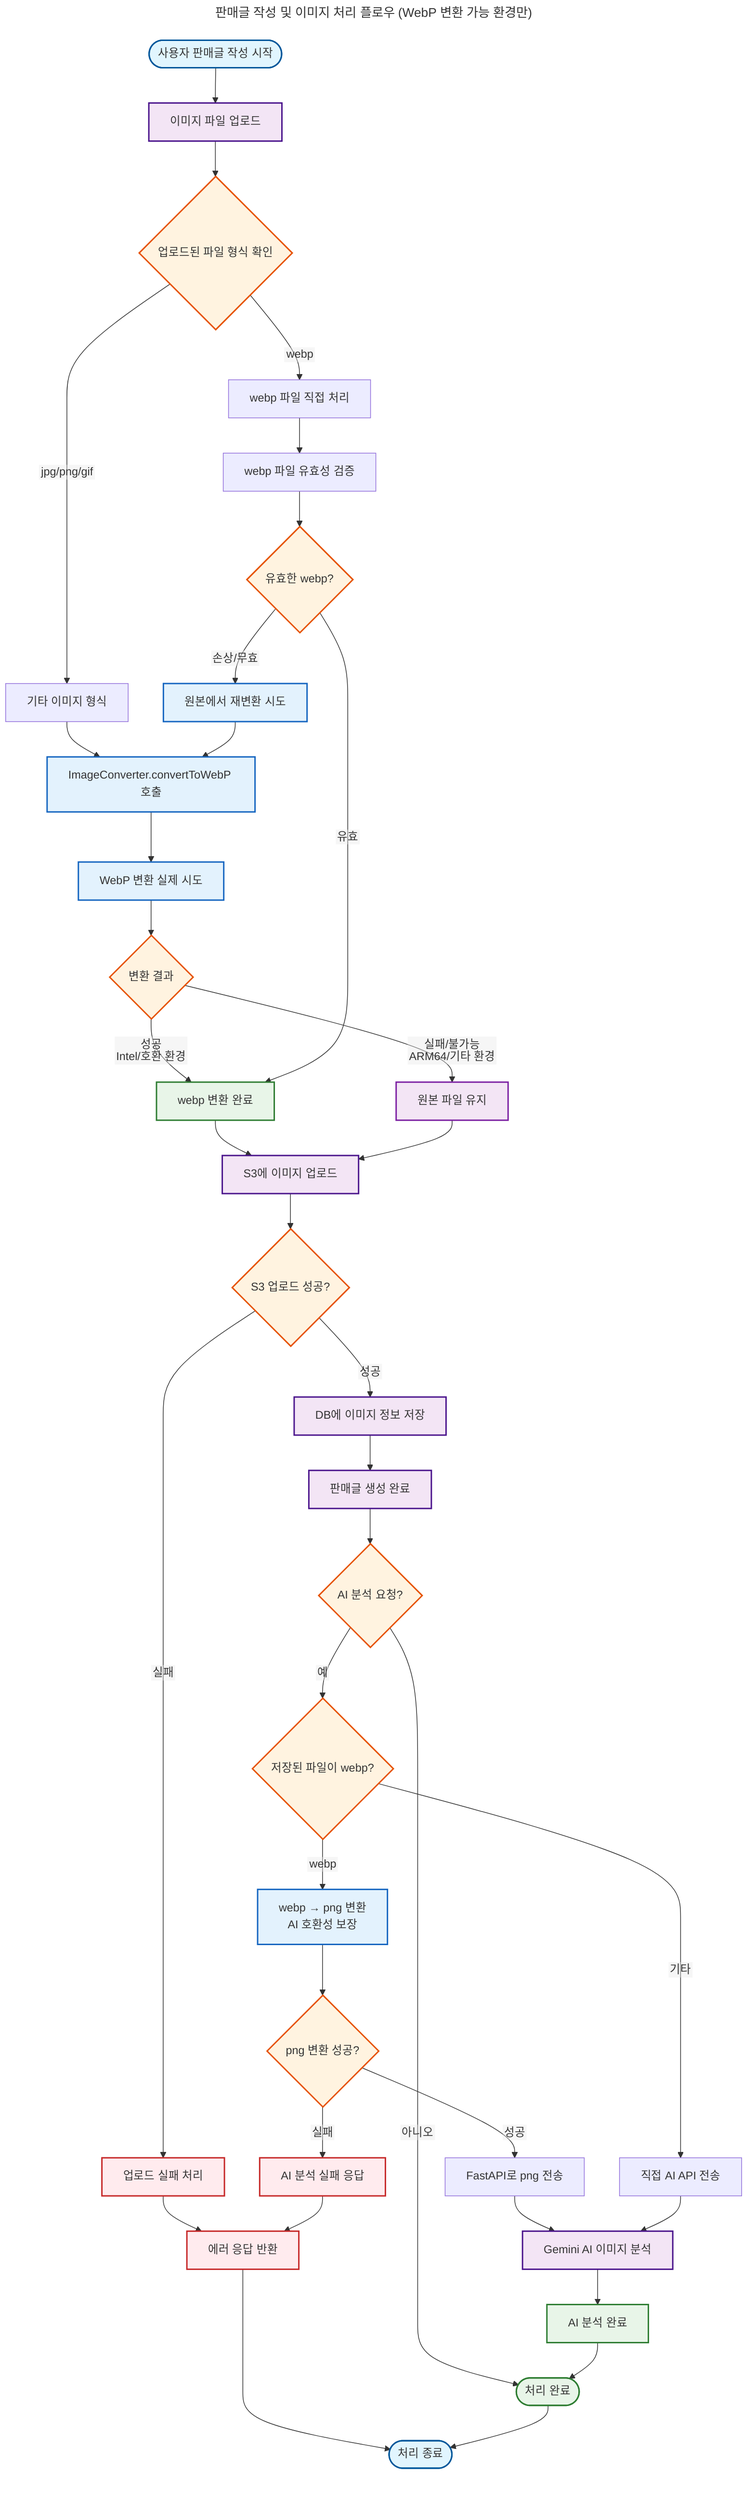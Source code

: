---
title: "판매글 작성 및 이미지 처리 플로우 (WebP 변환 가능 환경만)"
config:
  flowchart:
    htmlLabels: false
---
flowchart TD
    Start([사용자 판매글 작성 시작]) --> Upload[이미지 파일 업로드]
    
    Upload --> CheckFormat{업로드된 파일 형식 확인}
    
    %% 업로드된 이미지 형식별 처리
    CheckFormat -->|webp| DirectWebp[webp 파일 직접 처리]
    CheckFormat -->|jpg/png/gif| OtherFormat[기타 이미지 형식]
    
    %% WebP 변환 시도 (가능한 환경에서만)
    OtherFormat --> ConvertWebp[ImageConverter.convertToWebP 호출]
    ConvertWebp --> WebpAttempt[WebP 변환 실제 시도]
    WebpAttempt --> ConvertResult{변환 결과}
    
    ConvertResult -->|성공<br/>Intel/호환 환경| WebpSuccess[webp 변환 완료]
    ConvertResult -->|실패/불가능<br/>ARM64/기타 환경| OriginalKeep[원본 파일 유지]
    
    %% webp 처리 경로
    DirectWebp --> ValidateWebp[webp 파일 유효성 검증]
    ValidateWebp --> WebpValid{유효한 webp?}
    
    WebpValid -->|유효| WebpSuccess
    WebpValid -->|손상/무효| ConvertAgain[원본에서 재변환 시도]
    ConvertAgain --> ConvertWebp
    
    %% S3 업로드 및 저장
    WebpSuccess --> S3Upload[S3에 이미지 업로드]
    OriginalKeep --> S3Upload
    
    S3Upload --> S3Success{S3 업로드 성공?}
    
    S3Success -->|성공| SaveDB[DB에 이미지 정보 저장]
    S3Success -->|실패| UploadError[업로드 실패 처리]
    
    SaveDB --> ProductCreate[판매글 생성 완료]
    
    %% AI 분석 요청 시 별도 플로우
    ProductCreate --> AIRequest{AI 분석 요청?}
    
    AIRequest -->|예| CheckAIFormat{저장된 파일이 webp?}
    AIRequest -->|아니오| Complete([처리 완료])
    
    CheckAIFormat -->|webp| ConvertPNG[webp → png 변환<br/>AI 호환성 보장]
    CheckAIFormat -->|기타| DirectAI[직접 AI API 전송]
    
    ConvertPNG --> PNGSuccess{png 변환 성공?}
    PNGSuccess -->|성공| SendAI[FastAPI로 png 전송]
    PNGSuccess -->|실패| AIError[AI 분석 실패 응답]
    
    SendAI --> AIAnalysis[Gemini AI 이미지 분석]
    DirectAI --> AIAnalysis
    
    AIAnalysis --> AIComplete[AI 분석 완료]
    AIComplete --> Complete
    
    %% 에러 처리
    UploadError --> ErrorResponse[에러 응답 반환]
    AIError --> ErrorResponse
    ErrorResponse --> END([처리 종료])
    
    Complete --> END
    
    %% 스타일링
    classDef startEnd fill:#e1f5fe,stroke:#01579b,stroke-width:2px
    classDef process fill:#f3e5f5,stroke:#4a148c,stroke-width:2px
    classDef decision fill:#fff3e0,stroke:#e65100,stroke-width:2px
    classDef success fill:#e8f5e8,stroke:#2e7d32,stroke-width:2px
    classDef error fill:#ffebee,stroke:#c62828,stroke-width:2px
    classDef conversion fill:#e3f2fd,stroke:#1565c0,stroke-width:2px
    classDef original fill:#f3e5f5,stroke:#7b1fa2,stroke-width:2px
    
    class Start,END startEnd
    class Upload,S3Upload,SaveDB,ProductCreate,AIAnalysis process
    class CheckFormat,ConvertResult,WebpValid,S3Success,AIRequest,CheckAIFormat,PNGSuccess decision
    class WebpSuccess,Complete,AIComplete success
    class UploadError,ErrorResponse,AIError error
    class ConvertWebp,ConvertPNG,ConvertAgain,WebpAttempt conversion
    class OriginalKeep original